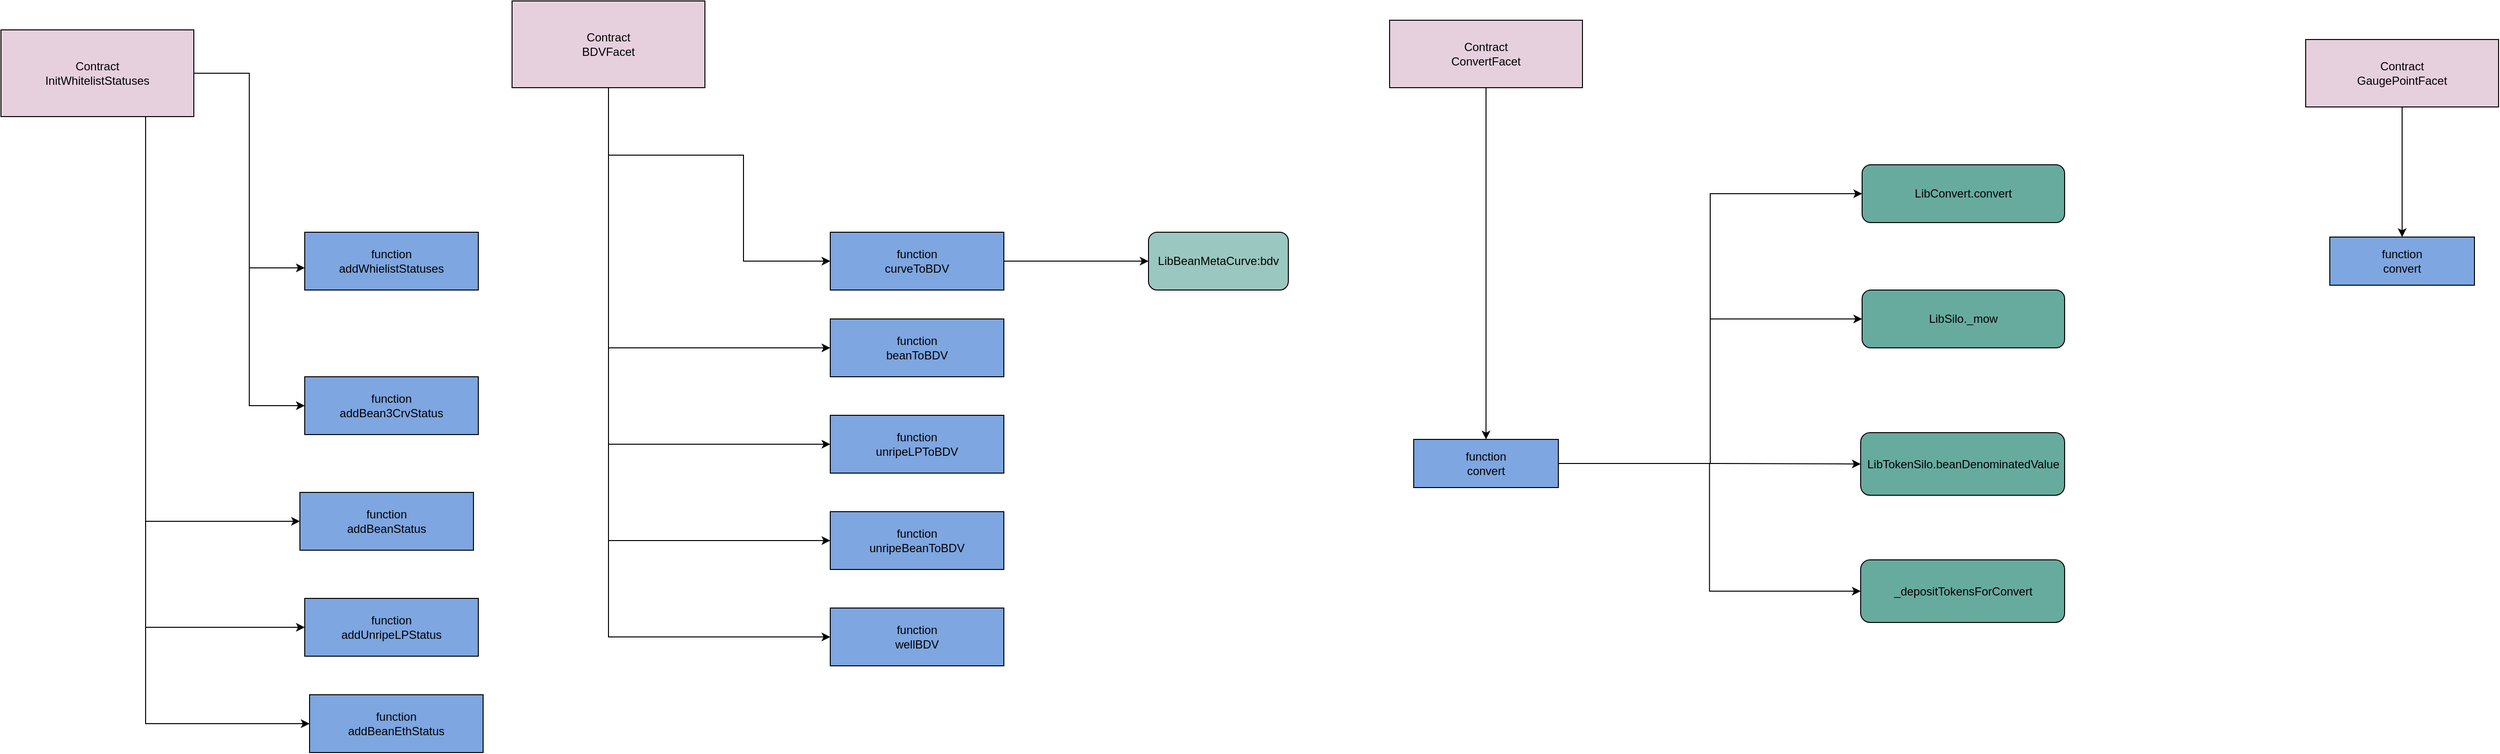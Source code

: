<mxfile version="24.0.1" type="github">
  <diagram name="Page-1" id="G-6zXEK1sRrUFYiMj41M">
    <mxGraphModel dx="1034" dy="711" grid="1" gridSize="10" guides="1" tooltips="1" connect="1" arrows="1" fold="1" page="1" pageScale="1" pageWidth="850" pageHeight="1100" math="0" shadow="0">
      <root>
        <mxCell id="0" />
        <mxCell id="1" parent="0" />
        <mxCell id="TOrfxqDZ1ky7K3yFx9_m-4" value="" style="edgeStyle=orthogonalEdgeStyle;rounded=0;orthogonalLoop=1;jettySize=auto;html=1;entryX=0;entryY=0.617;entryDx=0;entryDy=0;entryPerimeter=0;" parent="1" source="TOrfxqDZ1ky7K3yFx9_m-1" target="TOrfxqDZ1ky7K3yFx9_m-3" edge="1">
          <mxGeometry relative="1" as="geometry" />
        </mxCell>
        <mxCell id="TOrfxqDZ1ky7K3yFx9_m-10" style="edgeStyle=orthogonalEdgeStyle;rounded=0;orthogonalLoop=1;jettySize=auto;html=1;entryX=0;entryY=0.5;entryDx=0;entryDy=0;" parent="1" source="TOrfxqDZ1ky7K3yFx9_m-1" target="TOrfxqDZ1ky7K3yFx9_m-9" edge="1">
          <mxGeometry relative="1" as="geometry" />
        </mxCell>
        <mxCell id="TOrfxqDZ1ky7K3yFx9_m-13" style="edgeStyle=orthogonalEdgeStyle;rounded=0;orthogonalLoop=1;jettySize=auto;html=1;entryX=0;entryY=0.5;entryDx=0;entryDy=0;" parent="1" source="TOrfxqDZ1ky7K3yFx9_m-1" target="TOrfxqDZ1ky7K3yFx9_m-11" edge="1">
          <mxGeometry relative="1" as="geometry">
            <Array as="points">
              <mxPoint x="260" y="610" />
            </Array>
          </mxGeometry>
        </mxCell>
        <mxCell id="TOrfxqDZ1ky7K3yFx9_m-17" style="edgeStyle=orthogonalEdgeStyle;rounded=0;orthogonalLoop=1;jettySize=auto;html=1;entryX=0;entryY=0.5;entryDx=0;entryDy=0;" parent="1" source="TOrfxqDZ1ky7K3yFx9_m-1" target="TOrfxqDZ1ky7K3yFx9_m-16" edge="1">
          <mxGeometry relative="1" as="geometry">
            <Array as="points">
              <mxPoint x="260" y="720" />
            </Array>
          </mxGeometry>
        </mxCell>
        <mxCell id="TOrfxqDZ1ky7K3yFx9_m-19" style="edgeStyle=orthogonalEdgeStyle;rounded=0;orthogonalLoop=1;jettySize=auto;html=1;entryX=0;entryY=0.5;entryDx=0;entryDy=0;" parent="1" source="TOrfxqDZ1ky7K3yFx9_m-1" target="TOrfxqDZ1ky7K3yFx9_m-18" edge="1">
          <mxGeometry relative="1" as="geometry">
            <Array as="points">
              <mxPoint x="260" y="820" />
            </Array>
          </mxGeometry>
        </mxCell>
        <mxCell id="TOrfxqDZ1ky7K3yFx9_m-1" value="Contract&lt;br&gt;InitWhitelistStatuses" style="rounded=0;whiteSpace=wrap;html=1;fillColor=#E6D0DE;" parent="1" vertex="1">
          <mxGeometry x="110" y="100" width="200" height="90" as="geometry" />
        </mxCell>
        <mxCell id="TOrfxqDZ1ky7K3yFx9_m-3" value="function&lt;br&gt;addWhielistStatuses" style="whiteSpace=wrap;html=1;rounded=0;fillColor=#7EA6E0;" parent="1" vertex="1">
          <mxGeometry x="425" y="310" width="180" height="60" as="geometry" />
        </mxCell>
        <mxCell id="TOrfxqDZ1ky7K3yFx9_m-9" value="function&lt;br&gt;addBean3CrvStatus" style="whiteSpace=wrap;html=1;rounded=0;fillColor=#7EA6E0;" parent="1" vertex="1">
          <mxGeometry x="425" y="460" width="180" height="60" as="geometry" />
        </mxCell>
        <mxCell id="TOrfxqDZ1ky7K3yFx9_m-11" value="function&lt;br&gt;addBeanStatus" style="whiteSpace=wrap;html=1;rounded=0;fillColor=#7EA6E0;" parent="1" vertex="1">
          <mxGeometry x="420" y="580" width="180" height="60" as="geometry" />
        </mxCell>
        <mxCell id="TOrfxqDZ1ky7K3yFx9_m-16" value="function&lt;br&gt;addUnripeLPStatus" style="whiteSpace=wrap;html=1;rounded=0;fillColor=#7EA6E0;" parent="1" vertex="1">
          <mxGeometry x="425" y="690" width="180" height="60" as="geometry" />
        </mxCell>
        <mxCell id="TOrfxqDZ1ky7K3yFx9_m-18" value="function&lt;br&gt;addBeanEthStatus" style="whiteSpace=wrap;html=1;rounded=0;fillColor=#7EA6E0;" parent="1" vertex="1">
          <mxGeometry x="430" y="790" width="180" height="60" as="geometry" />
        </mxCell>
        <mxCell id="rFsBY9ajKE-JGyZe6oww-4" style="edgeStyle=orthogonalEdgeStyle;rounded=0;orthogonalLoop=1;jettySize=auto;html=1;entryX=0;entryY=0.5;entryDx=0;entryDy=0;" parent="1" source="rFsBY9ajKE-JGyZe6oww-1" target="rFsBY9ajKE-JGyZe6oww-3" edge="1">
          <mxGeometry relative="1" as="geometry">
            <Array as="points">
              <mxPoint x="740" y="230" />
              <mxPoint x="880" y="230" />
              <mxPoint x="880" y="340" />
            </Array>
          </mxGeometry>
        </mxCell>
        <mxCell id="rFsBY9ajKE-JGyZe6oww-6" style="edgeStyle=orthogonalEdgeStyle;rounded=0;orthogonalLoop=1;jettySize=auto;html=1;entryX=0;entryY=0.5;entryDx=0;entryDy=0;" parent="1" target="rFsBY9ajKE-JGyZe6oww-5" edge="1">
          <mxGeometry relative="1" as="geometry">
            <mxPoint x="740" y="90" as="sourcePoint" />
            <Array as="points">
              <mxPoint x="740" y="430" />
            </Array>
          </mxGeometry>
        </mxCell>
        <mxCell id="rFsBY9ajKE-JGyZe6oww-8" style="edgeStyle=orthogonalEdgeStyle;rounded=0;orthogonalLoop=1;jettySize=auto;html=1;entryX=0;entryY=0.5;entryDx=0;entryDy=0;" parent="1" target="rFsBY9ajKE-JGyZe6oww-7" edge="1">
          <mxGeometry relative="1" as="geometry">
            <mxPoint x="740" y="90" as="sourcePoint" />
            <Array as="points">
              <mxPoint x="740" y="530" />
            </Array>
          </mxGeometry>
        </mxCell>
        <mxCell id="rFsBY9ajKE-JGyZe6oww-12" style="edgeStyle=orthogonalEdgeStyle;rounded=0;orthogonalLoop=1;jettySize=auto;html=1;entryX=0;entryY=0.5;entryDx=0;entryDy=0;" parent="1" source="rFsBY9ajKE-JGyZe6oww-1" target="rFsBY9ajKE-JGyZe6oww-11" edge="1">
          <mxGeometry relative="1" as="geometry">
            <Array as="points">
              <mxPoint x="740" y="730" />
            </Array>
          </mxGeometry>
        </mxCell>
        <mxCell id="rFsBY9ajKE-JGyZe6oww-13" style="edgeStyle=orthogonalEdgeStyle;rounded=0;orthogonalLoop=1;jettySize=auto;html=1;entryX=0;entryY=0.5;entryDx=0;entryDy=0;" parent="1" source="rFsBY9ajKE-JGyZe6oww-1" target="rFsBY9ajKE-JGyZe6oww-9" edge="1">
          <mxGeometry relative="1" as="geometry">
            <Array as="points">
              <mxPoint x="740" y="630" />
            </Array>
          </mxGeometry>
        </mxCell>
        <mxCell id="rFsBY9ajKE-JGyZe6oww-1" value="Contract&lt;br&gt;BDVFacet" style="rounded=0;whiteSpace=wrap;html=1;fillColor=#E6D0DE;" parent="1" vertex="1">
          <mxGeometry x="640" y="70" width="200" height="90" as="geometry" />
        </mxCell>
        <mxCell id="rFsBY9ajKE-JGyZe6oww-16" style="edgeStyle=orthogonalEdgeStyle;rounded=0;orthogonalLoop=1;jettySize=auto;html=1;entryX=0;entryY=0.5;entryDx=0;entryDy=0;" parent="1" source="rFsBY9ajKE-JGyZe6oww-3" target="rFsBY9ajKE-JGyZe6oww-15" edge="1">
          <mxGeometry relative="1" as="geometry" />
        </mxCell>
        <mxCell id="rFsBY9ajKE-JGyZe6oww-3" value="function&lt;br&gt;curveToBDV" style="whiteSpace=wrap;html=1;rounded=0;fillColor=#7EA6E0;" parent="1" vertex="1">
          <mxGeometry x="970" y="310" width="180" height="60" as="geometry" />
        </mxCell>
        <mxCell id="rFsBY9ajKE-JGyZe6oww-5" value="function&lt;br&gt;beanToBDV" style="whiteSpace=wrap;html=1;rounded=0;fillColor=#7EA6E0;" parent="1" vertex="1">
          <mxGeometry x="970" y="400" width="180" height="60" as="geometry" />
        </mxCell>
        <mxCell id="rFsBY9ajKE-JGyZe6oww-7" value="function&lt;br&gt;unripeLPToBDV" style="whiteSpace=wrap;html=1;rounded=0;fillColor=#7EA6E0;" parent="1" vertex="1">
          <mxGeometry x="970" y="500" width="180" height="60" as="geometry" />
        </mxCell>
        <mxCell id="rFsBY9ajKE-JGyZe6oww-9" value="function&lt;br&gt;unripeBeanToBDV" style="whiteSpace=wrap;html=1;rounded=0;fillColor=#7EA6E0;" parent="1" vertex="1">
          <mxGeometry x="970" y="600" width="180" height="60" as="geometry" />
        </mxCell>
        <mxCell id="rFsBY9ajKE-JGyZe6oww-11" value="function&lt;br&gt;wellBDV" style="whiteSpace=wrap;html=1;rounded=0;fillColor=#7EA6E0;" parent="1" vertex="1">
          <mxGeometry x="970" y="700" width="180" height="60" as="geometry" />
        </mxCell>
        <mxCell id="Mh1LTh5N5OmpxpctX4uQ-4" style="edgeStyle=orthogonalEdgeStyle;rounded=0;orthogonalLoop=1;jettySize=auto;html=1;entryX=0.5;entryY=0;entryDx=0;entryDy=0;" parent="1" source="Mh1LTh5N5OmpxpctX4uQ-1" target="Mh1LTh5N5OmpxpctX4uQ-2" edge="1">
          <mxGeometry relative="1" as="geometry" />
        </mxCell>
        <mxCell id="Mh1LTh5N5OmpxpctX4uQ-1" value="Contract&lt;br&gt;ConvertFacet" style="rounded=0;whiteSpace=wrap;html=1;fillColor=#E6D0DE;" parent="1" vertex="1">
          <mxGeometry x="1550" y="90" width="200" height="70" as="geometry" />
        </mxCell>
        <mxCell id="Mh1LTh5N5OmpxpctX4uQ-9" style="edgeStyle=orthogonalEdgeStyle;rounded=0;orthogonalLoop=1;jettySize=auto;html=1;entryX=0;entryY=0.5;entryDx=0;entryDy=0;" parent="1" source="Mh1LTh5N5OmpxpctX4uQ-2" target="Mh1LTh5N5OmpxpctX4uQ-5" edge="1">
          <mxGeometry relative="1" as="geometry" />
        </mxCell>
        <mxCell id="Mh1LTh5N5OmpxpctX4uQ-13" style="edgeStyle=orthogonalEdgeStyle;rounded=0;orthogonalLoop=1;jettySize=auto;html=1;" parent="1" source="Mh1LTh5N5OmpxpctX4uQ-2" target="Mh1LTh5N5OmpxpctX4uQ-12" edge="1">
          <mxGeometry relative="1" as="geometry" />
        </mxCell>
        <mxCell id="Mh1LTh5N5OmpxpctX4uQ-14" style="edgeStyle=orthogonalEdgeStyle;rounded=0;orthogonalLoop=1;jettySize=auto;html=1;entryX=0;entryY=0.5;entryDx=0;entryDy=0;" parent="1" source="Mh1LTh5N5OmpxpctX4uQ-2" target="Mh1LTh5N5OmpxpctX4uQ-8" edge="1">
          <mxGeometry relative="1" as="geometry" />
        </mxCell>
        <mxCell id="Mh1LTh5N5OmpxpctX4uQ-16" style="edgeStyle=orthogonalEdgeStyle;rounded=0;orthogonalLoop=1;jettySize=auto;html=1;entryX=0;entryY=0.5;entryDx=0;entryDy=0;" parent="1" source="Mh1LTh5N5OmpxpctX4uQ-2" target="Mh1LTh5N5OmpxpctX4uQ-15" edge="1">
          <mxGeometry relative="1" as="geometry" />
        </mxCell>
        <mxCell id="Mh1LTh5N5OmpxpctX4uQ-2" value="function&lt;br&gt;convert" style="whiteSpace=wrap;html=1;rounded=0;fillColor=#7EA6E0;" parent="1" vertex="1">
          <mxGeometry x="1575" y="525" width="150" height="50" as="geometry" />
        </mxCell>
        <mxCell id="Mh1LTh5N5OmpxpctX4uQ-5" value="LibConvert.convert" style="rounded=1;whiteSpace=wrap;html=1;fillColor=#67AB9F;" parent="1" vertex="1">
          <mxGeometry x="2040" y="240" width="210" height="60" as="geometry" />
        </mxCell>
        <mxCell id="rFsBY9ajKE-JGyZe6oww-15" value="LibBeanMetaCurve:bdv" style="rounded=1;whiteSpace=wrap;html=1;fillColor=#9AC7BF;" parent="1" vertex="1">
          <mxGeometry x="1300" y="310" width="145" height="60" as="geometry" />
        </mxCell>
        <mxCell id="Mh1LTh5N5OmpxpctX4uQ-8" value="LibSilo._mow" style="rounded=1;whiteSpace=wrap;html=1;fillColor=#67AB9F;" parent="1" vertex="1">
          <mxGeometry x="2040" y="370" width="210" height="60" as="geometry" />
        </mxCell>
        <mxCell id="Mh1LTh5N5OmpxpctX4uQ-12" value="LibTokenSilo.beanDenominatedValue" style="rounded=1;whiteSpace=wrap;html=1;fillColor=#67AB9F;" parent="1" vertex="1">
          <mxGeometry x="2038.5" y="518" width="211.5" height="65" as="geometry" />
        </mxCell>
        <mxCell id="Mh1LTh5N5OmpxpctX4uQ-15" value="_depositTokensForConvert" style="rounded=1;whiteSpace=wrap;html=1;fillColor=#67AB9F;" parent="1" vertex="1">
          <mxGeometry x="2038.5" y="650" width="211.5" height="65" as="geometry" />
        </mxCell>
        <mxCell id="Qzf8uuZXBmriM37wLBIr-3" style="edgeStyle=orthogonalEdgeStyle;rounded=0;orthogonalLoop=1;jettySize=auto;html=1;" edge="1" parent="1" source="Qzf8uuZXBmriM37wLBIr-1" target="Qzf8uuZXBmriM37wLBIr-2">
          <mxGeometry relative="1" as="geometry" />
        </mxCell>
        <mxCell id="Qzf8uuZXBmriM37wLBIr-1" value="Contract&lt;br&gt;GaugePointFacet" style="rounded=0;whiteSpace=wrap;html=1;fillColor=#E6D0DE;" vertex="1" parent="1">
          <mxGeometry x="2500" y="110" width="200" height="70" as="geometry" />
        </mxCell>
        <mxCell id="Qzf8uuZXBmriM37wLBIr-2" value="function&lt;br&gt;convert" style="whiteSpace=wrap;html=1;rounded=0;fillColor=#7EA6E0;" vertex="1" parent="1">
          <mxGeometry x="2525" y="315" width="150" height="50" as="geometry" />
        </mxCell>
      </root>
    </mxGraphModel>
  </diagram>
</mxfile>
